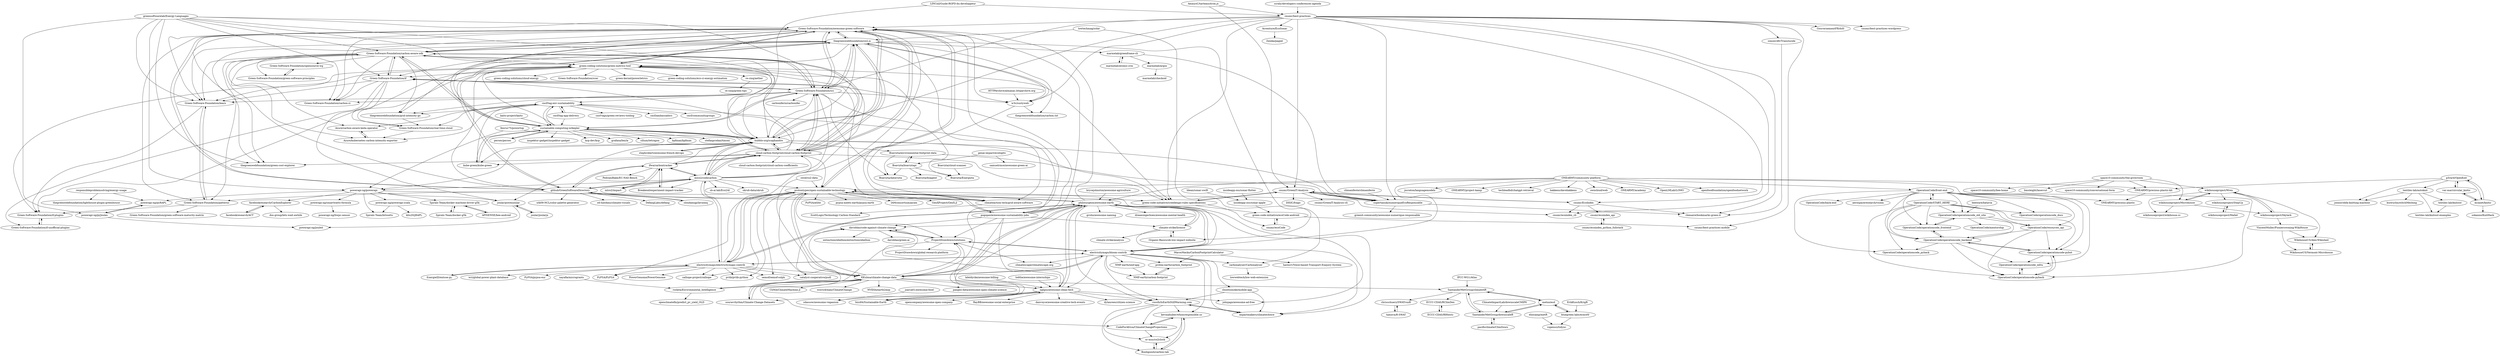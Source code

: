 digraph G {
"cnumr/GreenIT-Analysis" -> "cnumr/GreenIT-Analysis-cli"
"cnumr/GreenIT-Analysis" -> "cnumr/EcoIndex"
"cnumr/GreenIT-Analysis" -> "supertanuki/numeriqueEcoResponsable"
"cnumr/GreenIT-Analysis" -> "cnumr/ecoindex_cli"
"cnumr/GreenIT-Analysis" -> "green-code-initiative/creedengo-rules-specifications"
"cnumr/GreenIT-Analysis" -> "DISIC/frago" ["e"=1]
"lowtechmag/solar" -> "thegreenwebfoundation/co2.js" ["e"=1]
"lowtechmag/solar" -> "Organic-Basics/ob-low-impact-website" ["e"=1]
"greensoftwarelab/Energy-Languages" -> "Green-Software-Foundation/awesome-green-software"
"greensoftwarelab/Energy-Languages" -> "powerapi-ng/powerapi"
"greensoftwarelab/Energy-Languages" -> "hubblo-org/scaphandre"
"greensoftwarelab/Energy-Languages" -> "Green-Software-Foundation/carbon-aware-sdk"
"greensoftwarelab/Energy-Languages" -> "thegreenwebfoundation/green-cost-explorer"
"greensoftwarelab/Energy-Languages" -> "green-coding-solutions/green-metrics-tool"
"greensoftwarelab/Energy-Languages" -> "Green-Software-Foundation/carbon-ci"
"greensoftwarelab/Energy-Languages" -> "Green-Software-Foundation/learn"
"greensoftwarelab/Energy-Languages" -> "powerapi-ng/pyJoules"
"greensoftwarelab/Energy-Languages" -> "Green-Software-Foundation/sci"
"rockita/Environmental_Intelligence" -> "daviddao/code-against-climate-change"
"rockita/Environmental_Intelligence" -> "openclimatefix/predict_pv_yield_OLD"
"cncf/tag-app-delivery" -> "cncf/tag-env-sustainability" ["e"=1]
"cncf/tag-app-delivery" -> "sustainable-computing-io/kepler" ["e"=1]
"powerapi-ng/powerapi" -> "powerapi-ng/smartwatts-formula"
"powerapi-ng/powerapi" -> "powerapi-ng/powerapi-scala"
"powerapi-ng/powerapi" -> "joular/powerjoular"
"powerapi-ng/powerapi" -> "Spirals-Team/bitwatts"
"powerapi-ng/powerapi" -> "Spirals-Team/docker-machine-driver-g5k"
"powerapi-ng/powerapi" -> "facebookresearch/CarbonExplorer"
"powerapi-ng/powerapi" -> "powerapi-ng/pyRAPL"
"powerapi-ng/powerapi" -> "supertanuki/numeriqueEcoResponsable"
"ONEARMY/community-platform" -> "ONEARMY/precious-plastic-kit"
"ONEARMY/community-platform" -> "jncraton/languagemodels" ["e"=1]
"ONEARMY/community-platform" -> "ONEARMY/project-kamp"
"ONEARMY/community-platform" -> "protontypes/open-sustainable-technology"
"ONEARMY/community-platform" -> "philsturgeon/awesome-earth"
"ONEARMY/community-platform" -> "techleadhd/chatgpt-retrieval" ["e"=1]
"ONEARMY/community-platform" -> "hakkens/davehakkens"
"ONEARMY/community-platform" -> "ONEARMY/precious-plastic"
"ONEARMY/community-platform" -> "owncloud/web" ["e"=1]
"ONEARMY/community-platform" -> "ONEARMY/academy"
"ONEARMY/community-platform" -> "OpenLMLab/LOMO" ["e"=1]
"ONEARMY/community-platform" -> "openfoodfoundation/openfoodnetwork" ["e"=1]
"ONEARMY/community-platform" -> "electricitymaps/bloom-contrib"
"ONEARMY/community-platform" -> "OperationCode/front-end"
"jzarca01/awesome-food" -> "sdassow/awesome-veganism" ["e"=1]
"climanifeste/climanifeste" -> "supertanuki/numeriqueEcoResponsable" ["e"=1]
"shootismoke/mobile-app" -> "rosslh/IsEarthStillWarming.com" ["e"=1]
"shootismoke/mobile-app" -> "impactmakers/climatechoice" ["e"=1]
"OperationCode/operationcode_old_site" -> "OperationCode/mentorship"
"OperationCode/operationcode_old_site" -> "OperationCode/operationcode_frontend"
"OperationCode/operationcode_old_site" -> "OperationCode/operationcode_backend"
"OperationCode/operationcode_old_site" -> "OperationCode/resources_api"
"bluegreen-labs/ecmwfr" -> "metno/esd"
"bluegreen-labs/ecmwfr" -> "ropensci/tidync"
"electricitymaps/bloom-contrib" -> "electricitymaps/electricitymaps-contrib"
"electricitymaps/bloom-contrib" -> "philsturgeon/awesome-earth"
"electricitymaps/bloom-contrib" -> "ProjectDrawdown/solutions"
"electricitymaps/bloom-contrib" -> "rosslh/IsEarthStillWarming.com"
"electricitymaps/bloom-contrib" -> "NMF-earth/carbon-footprint"
"electricitymaps/bloom-contrib" -> "impactmakers/climatechoice"
"electricitymaps/bloom-contrib" -> "NMF-earth/nmf-app" ["e"=1]
"electricitymaps/bloom-contrib" -> "kevinahuber/whoisresponsible.us"
"electricitymaps/bloom-contrib" -> "nglgzz/awesome-clean-tech"
"electricitymaps/bloom-contrib" -> "climatescape/climatescape.org"
"electricitymaps/bloom-contrib" -> "KKulma/climate-change-data"
"electricitymaps/bloom-contrib" -> "shootismoke/mobile-app" ["e"=1]
"electricitymaps/bloom-contrib" -> "protea-earth/carbon_footprint"
"electricitymaps/bloom-contrib" -> "protontypes/open-sustainable-technology"
"electricitymaps/bloom-contrib" -> "carbonalyser/Carbonalyser"
"VincentMuller/Pionierswoning-WikiHouse" -> "WikihouseUS/Alex-Wikished"
"VincentMuller/Pionierswoning-WikiHouse" -> "WikihouseUS/Vermont-Microhouse"
"IPCC-WG1/Atlas" -> "SantanderMetGroup/climate4R" ["e"=1]
"kdeldycke/awesome-billing" -> "nglgzz/awesome-clean-tech" ["e"=1]
"SantanderMetGroup/downscaleR" -> "SantanderMetGroup/climate4R"
"SantanderMetGroup/downscaleR" -> "pacificclimate/ClimDown"
"SantanderMetGroup/downscaleR" -> "metno/esd"
"brycejohnston/awesome-agriculture" -> "philsturgeon/awesome-earth" ["e"=1]
"MarosMacko/CarbonFootprintCalculator" -> "haresrv/Voice-based-Transport-Enquiry-System"
"MarosMacko/CarbonFootprintCalculator" -> "protea-earth/carbon_footprint"
"daviddao/code-against-climate-change" -> "extinctionrebellion/extinctionrebellion"
"daviddao/code-against-climate-change" -> "daviddao/green-ai"
"daviddao/code-against-climate-change" -> "ProjectDrawdown/solutions"
"HTTPArchive/almanac.httparchive.org" -> "w3c/sustyweb" ["e"=1]
"chrisschuerz/SWATrunR" -> "tamnva/R-SWAT"
"nglgzz/awesome-clean-tech" -> "philsturgeon/awesome-earth"
"nglgzz/awesome-clean-tech" -> "RayBB/awesome-social-enterprise" ["e"=1]
"nglgzz/awesome-clean-tech" -> "bizz84/Sustainable-Earth"
"nglgzz/awesome-clean-tech" -> "johnjago/awesome-ad-free" ["e"=1]
"nglgzz/awesome-clean-tech" -> "ProjectDrawdown/solutions"
"nglgzz/awesome-clean-tech" -> "danvoyce/awesome-creative-tech-events" ["e"=1]
"nglgzz/awesome-clean-tech" -> "dylanrees/citizen-science" ["e"=1]
"nglgzz/awesome-clean-tech" -> "rosslh/IsEarthStillWarming.com"
"nglgzz/awesome-clean-tech" -> "daviddao/code-against-climate-change"
"nglgzz/awesome-clean-tech" -> "opencompany/awesome-open-company" ["e"=1]
"nglgzz/awesome-clean-tech" -> "souravrhythm/Climate-Change-Datasets"
"nglgzz/awesome-clean-tech" -> "sdassow/awesome-veganism"
"ClimateImpactLab/downscaleCMIP6" -> "SantanderMetGroup/downscaleR" ["e"=1]
"responsibleproblemsolving/energy-usage" -> "thegreenwebfoundation/lighthouse-plugin-greenhouse"
"responsibleproblemsolving/energy-usage" -> "powerapi-ng/pyRAPL"
"cnumr/EcoIndex" -> "cnumr/ecoindex_api"
"cnumr/EcoIndex" -> "cnumr/GreenIT-Analysis"
"cnumr/EcoIndex" -> "rlemaire/bookmarks-green-it"
"cnumr/EcoIndex" -> "cnumr/ecoindex_cli"
"climate-strike/license" -> "Organic-Basics/ob-low-impact-website"
"climate-strike/license" -> "philsturgeon/awesome-earth"
"climate-strike/license" -> "climate-strike/analysis"
"climate-strike/license" -> "impactmakers/climatechoice"
"OperationCode/front-end" -> "OperationCode/operationcode_backend"
"OperationCode/front-end" -> "OperationCode/START_HERE"
"OperationCode/front-end" -> "OperationCode/operationcode-pybot"
"OperationCode/front-end" -> "OperationCode/operationcode-pyback"
"OperationCode/front-end" -> "OperationCode/operationcode_infra"
"OperationCode/front-end" -> "OperationCode/operationcode_frontend"
"OperationCode/front-end" -> "OperationCode/back-end"
"OperationCode/front-end" -> "OperationCode/operationcode_docs"
"OperationCode/front-end" -> "OperationCode/resources_api"
"OperationCode/front-end" -> "OperationCode/operationcode_old_site"
"OperationCode/front-end" -> "aerospaceresearch/visma"
"OperationCode/front-end" -> "OperationCode/operationcode_pyback"
"ECCC-CDAS/RClimDex" -> "ECCC-CDAS/RHtests"
"carbonalyser/Carbonalyser" -> "lowwebtech/low-web-extension"
"bizz84/Sustainable-Earth" -> "nglgzz/awesome-clean-tech"
"textiles-lab/autoknit" -> "textiles-lab/knitout"
"textiles-lab/autoknit" -> "textiles-lab/knitout-examples"
"textiles-lab/autoknit" -> "jonnor/idda-knitting-machine"
"textiles-lab/autoknit" -> "kuiwuchn/stitchMeshing"
"SantanderMetGroup/climate4R" -> "SantanderMetGroup/downscaleR"
"SantanderMetGroup/climate4R" -> "metno/esd"
"SantanderMetGroup/climate4R" -> "chrisschuerz/SWATrunR"
"SantanderMetGroup/climate4R" -> "ECCC-CDAS/RClimDex"
"rosslh/IsEarthStillWarming.com" -> "xr-muc/co2clock"
"rosslh/IsEarthStillWarming.com" -> "Booligoosh/carbon-tab"
"rosslh/IsEarthStillWarming.com" -> "CodeForAfrica/ClimateChangeProjections"
"rosslh/IsEarthStillWarming.com" -> "kevinahuber/whoisresponsible.us"
"rosslh/IsEarthStillWarming.com" -> "impactmakers/climatechoice"
"g3rard/OpenKnit" -> "var-mar/circular_knitic"
"g3rard/OpenKnit" -> "mcanet/knitic"
"g3rard/OpenKnit" -> "textiles-lab/autoknit"
"g3rard/OpenKnit" -> "jonnor/idda-knitting-machine"
"g3rard/OpenKnit" -> "ONEARMY/precious-plastic-kit"
"OperationCode/resources_api" -> "OperationCode/operationcode-pybot"
"OperationCode/resources_api" -> "OperationCode/operationcode-pyback"
"OperationCode/resources_api" -> "OperationCode/operationcode_backend"
"OperationCode/operationcode-pybot" -> "OperationCode/operationcode-pyback"
"OperationCode/operationcode-pybot" -> "OperationCode/operationcode_infra"
"OperationCode/operationcode-pybot" -> "OperationCode/operationcode_backend"
"OperationCode/operationcode-pyback" -> "OperationCode/operationcode-pybot"
"OperationCode/operationcode-pyback" -> "OperationCode/operationcode_infra"
"powerapi-ng/smartwatts-formula" -> "powerapi-ng/hwpc-sensor"
"WikihouseUS/Alex-Wikished" -> "WikihouseUS/Vermont-Microhouse"
"impactmakers/climatechoice" -> "rosslh/IsEarthStillWarming.com"
"OperationCode/operationcode_infra" -> "OperationCode/operationcode-pyback"
"ECCC-CDAS/RHtests" -> "ECCC-CDAS/RClimDex"
"kevinahuber/whoisresponsible.us" -> "Booligoosh/carbon-tab"
"kevinahuber/whoisresponsible.us" -> "xr-muc/co2clock"
"kevinahuber/whoisresponsible.us" -> "CodeForAfrica/ClimateChangeProjections"
"LINCnil/Guide-RGPD-du-developpeur" -> "hubblo-org/scaphandre" ["e"=1]
"LINCnil/Guide-RGPD-du-developpeur" -> "cnumr/best-practices" ["e"=1]
"powerapi-ng/powerapi-scala" -> "Spirals-Team/bitwatts"
"powerapi-ng/powerapi-scala" -> "kliu20/jRAPL"
"powerapi-ng/pyRAPL" -> "powerapi-ng/pyJoules"
"mlco2/codecarbon" -> "lfwa/carbontracker"
"mlco2/codecarbon" -> "hubblo-org/scaphandre"
"mlco2/codecarbon" -> "cloud-carbon-footprint/cloud-carbon-footprint"
"mlco2/codecarbon" -> "green-coding-solutions/green-metrics-tool"
"mlco2/codecarbon" -> "Breakend/experiment-impact-tracker"
"mlco2/codecarbon" -> "Green-Software-Foundation/carbon-aware-sdk"
"mlco2/codecarbon" -> "mlco2/impact"
"mlco2/codecarbon" -> "Green-Software-Foundation/awesome-green-software"
"mlco2/codecarbon" -> "powerapi-ng/powerapi"
"mlco2/codecarbon" -> "protontypes/open-sustainable-technology"
"mlco2/codecarbon" -> "Green-Software-Foundation/sci"
"mlco2/codecarbon" -> "github/GreenSoftwareDirectory"
"mlco2/codecarbon" -> "sb-ai-lab/Eco2AI" ["e"=1]
"mlco2/codecarbon" -> "electricitymaps/electricitymaps-contrib"
"mlco2/codecarbon" -> "skrub-data/skrub" ["e"=1]
"protontypes/open-sustainable-technology" -> "philsturgeon/awesome-earth"
"protontypes/open-sustainable-technology" -> "PyPSA/PyPSA" ["e"=1]
"protontypes/open-sustainable-technology" -> "electricitymaps/electricitymaps-contrib"
"protontypes/open-sustainable-technology" -> "pogopaule/awesome-sustainability-jobs"
"protontypes/open-sustainable-technology" -> "Green-Software-Foundation/awesome-green-software"
"protontypes/open-sustainable-technology" -> "KKulma/climate-change-data"
"protontypes/open-sustainable-technology" -> "calliope-project/calliope" ["e"=1]
"protontypes/open-sustainable-technology" -> "pvlib/pvlib-python" ["e"=1]
"protontypes/open-sustainable-technology" -> "PyPSA/atlite" ["e"=1]
"protontypes/open-sustainable-technology" -> "pypsa-meets-earth/pypsa-earth" ["e"=1]
"protontypes/open-sustainable-technology" -> "oemof/oemof-solph" ["e"=1]
"protontypes/open-sustainable-technology" -> "IAMconsortium/pyam" ["e"=1]
"protontypes/open-sustainable-technology" -> "catalyst-cooperative/pudl" ["e"=1]
"protontypes/open-sustainable-technology" -> "GenXProject/GenX.jl" ["e"=1]
"protontypes/open-sustainable-technology" -> "ProjectDrawdown/solutions"
"Breakend/experiment-impact-tracker" -> "lfwa/carbontracker"
"ErikKusch/KrigR" -> "bluegreen-labs/ecmwfr"
"NMF-earth/nmf-app" -> "NMF-earth/carbon-footprint" ["e"=1]
"insideapp-oss/sonar-flutter" -> "insideapp-oss/sonar-apple" ["e"=1]
"WikihouseUS/Vermont-Microhouse" -> "WikihouseUS/Alex-Wikished"
"owid/co2-data" -> "KKulma/climate-change-data" ["e"=1]
"owid/co2-data" -> "protontypes/open-sustainable-technology" ["e"=1]
"philsturgeon/awesome-earth" -> "nglgzz/awesome-clean-tech"
"philsturgeon/awesome-earth" -> "protontypes/open-sustainable-technology"
"philsturgeon/awesome-earth" -> "electricitymaps/bloom-contrib"
"philsturgeon/awesome-earth" -> "KKulma/climate-change-data"
"philsturgeon/awesome-earth" -> "daviddao/code-against-climate-change"
"philsturgeon/awesome-earth" -> "climate-strike/license"
"philsturgeon/awesome-earth" -> "electricitymaps/electricitymaps-contrib"
"philsturgeon/awesome-earth" -> "gruhn/awesome-naming" ["e"=1]
"philsturgeon/awesome-earth" -> "rosslh/IsEarthStillWarming.com"
"philsturgeon/awesome-earth" -> "impactmakers/climatechoice"
"philsturgeon/awesome-earth" -> "Green-Software-Foundation/awesome-green-software"
"philsturgeon/awesome-earth" -> "dreamingechoes/awesome-mental-health" ["e"=1]
"philsturgeon/awesome-earth" -> "johnjago/awesome-ad-free" ["e"=1]
"philsturgeon/awesome-earth" -> "pogopaule/awesome-sustainability-jobs"
"philsturgeon/awesome-earth" -> "bizz84/Sustainable-Earth"
"KKulma/climate-change-data" -> "souravrhythm/Climate-Change-Datasets"
"KKulma/climate-change-data" -> "protontypes/open-sustainable-technology"
"KKulma/climate-change-data" -> "philsturgeon/awesome-earth"
"KKulma/climate-change-data" -> "daviddao/code-against-climate-change"
"KKulma/climate-change-data" -> "pangeo-data/awesome-open-climate-science" ["e"=1]
"KKulma/climate-change-data" -> "ProjectDrawdown/solutions"
"KKulma/climate-change-data" -> "rockita/Environmental_Intelligence"
"KKulma/climate-change-data" -> "CliMA/ClimateMachine.jl" ["e"=1]
"KKulma/climate-change-data" -> "worrydream/ClimateChange" ["e"=1]
"KKulma/climate-change-data" -> "nglgzz/awesome-clean-tech"
"KKulma/climate-change-data" -> "electricitymaps/bloom-contrib"
"KKulma/climate-change-data" -> "CodeForAfrica/ClimateChangeProjections"
"KKulma/climate-change-data" -> "Green-Software-Foundation/awesome-green-software"
"KKulma/climate-change-data" -> "NVIDIA/earth2mip" ["e"=1]
"KKulma/climate-change-data" -> "SantanderMetGroup/climate4R"
"var-mar/circular_knitic" -> "g3rard/OpenKnit"
"var-mar/circular_knitic" -> "mcanet/knitic"
"AmauriC/tarteaucitron.js" -> "cnumr/GreenIT-Analysis" ["e"=1]
"AmauriC/tarteaucitron.js" -> "cnumr/best-practices" ["e"=1]
"lodthe/awesome-internships" -> "nglgzz/awesome-clean-tech" ["e"=1]
"metno/esd" -> "SantanderMetGroup/downscaleR"
"metno/esd" -> "bluegreen-labs/ecmwfr"
"metno/esd" -> "SantanderMetGroup/climate4R"
"mlco2/impact" -> "lfwa/carbontracker"
"powerapi-ng/pyJoules" -> "powerapi-ng/jouleit"
"powerapi-ng/pyJoules" -> "powerapi-ng/pyRAPL"
"souravrhythm/Climate-Change-Datasets" -> "KKulma/climate-change-data"
"lfwa/carbontracker" -> "Breakend/experiment-impact-tracker"
"lfwa/carbontracker" -> "mlco2/codecarbon"
"lfwa/carbontracker" -> "mlco2/impact"
"lfwa/carbontracker" -> "cloud-carbon-footprint/cloud-carbon-footprint"
"lfwa/carbontracker" -> "github/GreenSoftwareDirectory"
"lfwa/carbontracker" -> "PedramBakh/EC-NAS-Bench"
"lfwa/carbontracker" -> "hubblo-org/scaphandre"
"Organic-Basics/ob-low-impact-website" -> "climate-strike/license"
"thegreenwebfoundation/co2.js" -> "w3c/sustyweb"
"thegreenwebfoundation/co2.js" -> "thegreenwebfoundation/carbon.txt"
"thegreenwebfoundation/co2.js" -> "Green-Software-Foundation/awesome-green-software"
"thegreenwebfoundation/co2.js" -> "Green-Software-Foundation/carbon-aware-sdk"
"thegreenwebfoundation/co2.js" -> "cloud-carbon-footprint/cloud-carbon-footprint"
"thegreenwebfoundation/co2.js" -> "Green-Software-Foundation/if"
"thegreenwebfoundation/co2.js" -> "Green-Software-Foundation/sci"
"thegreenwebfoundation/co2.js" -> "thegreenwebfoundation/grid-intensity-go"
"thegreenwebfoundation/co2.js" -> "Green-Software-Foundation/learn"
"thegreenwebfoundation/co2.js" -> "thegreenwebfoundation/green-cost-explorer"
"thegreenwebfoundation/co2.js" -> "climateaction-tech/grid-aware-software"
"thegreenwebfoundation/co2.js" -> "marmelab/greenframe-cli"
"thegreenwebfoundation/co2.js" -> "green-coding-solutions/green-metrics-tool"
"thegreenwebfoundation/co2.js" -> "carbonalyser/Carbonalyser"
"thegreenwebfoundation/co2.js" -> "github/GreenSoftwareDirectory"
"ProjectDrawdown/solutions" -> "ProjectDrawdown/global-research-platform"
"ProjectDrawdown/solutions" -> "daviddao/code-against-climate-change"
"ProjectDrawdown/solutions" -> "souravrhythm/Climate-Change-Datasets"
"ProjectDrawdown/solutions" -> "climatescape/climatescape.org"
"ProjectDrawdown/solutions" -> "electricitymaps/bloom-contrib"
"protea-earth/carbon_footprint" -> "NMF-earth/carbon-footprint"
"marmelab/argos" -> "marmelab/checkoid"
"xr-muc/co2clock" -> "Booligoosh/carbon-tab"
"NMF-earth/carbon-footprint" -> "protea-earth/carbon_footprint"
"Booligoosh/carbon-tab" -> "kevinahuber/whoisresponsible.us"
"Booligoosh/carbon-tab" -> "xr-muc/co2clock"
"kube-green/kube-green" -> "sustainable-computing-io/kepler" ["e"=1]
"kube-green/kube-green" -> "cncf/tag-env-sustainability" ["e"=1]
"perses/perses" -> "sustainable-computing-io/kepler" ["e"=1]
"hubblo-org/scaphandre" -> "sustainable-computing-io/kepler"
"hubblo-org/scaphandre" -> "cloud-carbon-footprint/cloud-carbon-footprint"
"hubblo-org/scaphandre" -> "mlco2/codecarbon"
"hubblo-org/scaphandre" -> "Green-Software-Foundation/awesome-green-software"
"hubblo-org/scaphandre" -> "powerapi-ng/powerapi"
"hubblo-org/scaphandre" -> "Boavizta/environmental-footprint-data"
"hubblo-org/scaphandre" -> "Green-Software-Foundation/sci"
"hubblo-org/scaphandre" -> "Green-Software-Foundation/carbon-aware-sdk"
"hubblo-org/scaphandre" -> "kube-green/kube-green" ["e"=1]
"hubblo-org/scaphandre" -> "thegreenwebfoundation/co2.js"
"hubblo-org/scaphandre" -> "green-coding-solutions/green-metrics-tool"
"hubblo-org/scaphandre" -> "joular/powerjoular"
"hubblo-org/scaphandre" -> "stephrobert/awesome-french-devops" ["e"=1]
"hubblo-org/scaphandre" -> "supertanuki/numeriqueEcoResponsable"
"hubblo-org/scaphandre" -> "green-code-initiative/creedengo-rules-specifications"
"fenrus75/powertop" -> "powerapi-ng/powerapi" ["e"=1]
"fenrus75/powertop" -> "hubblo-org/scaphandre" ["e"=1]
"cloud-carbon-footprint/cloud-carbon-footprint" -> "Green-Software-Foundation/awesome-green-software"
"cloud-carbon-footprint/cloud-carbon-footprint" -> "Green-Software-Foundation/carbon-aware-sdk"
"cloud-carbon-footprint/cloud-carbon-footprint" -> "hubblo-org/scaphandre"
"cloud-carbon-footprint/cloud-carbon-footprint" -> "Green-Software-Foundation/sci"
"cloud-carbon-footprint/cloud-carbon-footprint" -> "thegreenwebfoundation/co2.js"
"cloud-carbon-footprint/cloud-carbon-footprint" -> "sustainable-computing-io/kepler"
"cloud-carbon-footprint/cloud-carbon-footprint" -> "mlco2/codecarbon"
"cloud-carbon-footprint/cloud-carbon-footprint" -> "green-coding-solutions/green-metrics-tool"
"cloud-carbon-footprint/cloud-carbon-footprint" -> "kube-green/kube-green" ["e"=1]
"cloud-carbon-footprint/cloud-carbon-footprint" -> "cloud-carbon-footprint/cloud-carbon-coefficients"
"cloud-carbon-footprint/cloud-carbon-footprint" -> "thegreenwebfoundation/green-cost-explorer"
"cloud-carbon-footprint/cloud-carbon-footprint" -> "Green-Software-Foundation/if"
"cloud-carbon-footprint/cloud-carbon-footprint" -> "lfwa/carbontracker"
"cloud-carbon-footprint/cloud-carbon-footprint" -> "protontypes/open-sustainable-technology"
"cloud-carbon-footprint/cloud-carbon-footprint" -> "green-code-initiative/creedengo-rules-specifications"
"Green-Software-Foundation/awesome-green-software" -> "Green-Software-Foundation/carbon-aware-sdk"
"Green-Software-Foundation/awesome-green-software" -> "Green-Software-Foundation/sci"
"Green-Software-Foundation/awesome-green-software" -> "cloud-carbon-footprint/cloud-carbon-footprint"
"Green-Software-Foundation/awesome-green-software" -> "green-coding-solutions/green-metrics-tool"
"Green-Software-Foundation/awesome-green-software" -> "thegreenwebfoundation/co2.js"
"Green-Software-Foundation/awesome-green-software" -> "Green-Software-Foundation/if"
"Green-Software-Foundation/awesome-green-software" -> "hubblo-org/scaphandre"
"Green-Software-Foundation/awesome-green-software" -> "Green-Software-Foundation/learn"
"Green-Software-Foundation/awesome-green-software" -> "sustainable-computing-io/kepler"
"Green-Software-Foundation/awesome-green-software" -> "thegreenwebfoundation/green-cost-explorer"
"Green-Software-Foundation/awesome-green-software" -> "Green-Software-Foundation/patterns"
"Green-Software-Foundation/awesome-green-software" -> "protontypes/open-sustainable-technology"
"Green-Software-Foundation/awesome-green-software" -> "github/GreenSoftwareDirectory"
"Green-Software-Foundation/awesome-green-software" -> "Green-Software-Foundation/carbon-ci"
"Green-Software-Foundation/awesome-green-software" -> "w3c/sustyweb"
"tamnva/R-SWAT" -> "chrisschuerz/SWATrunR"
"Green-Software-Foundation/sci" -> "Green-Software-Foundation/carbon-aware-sdk"
"Green-Software-Foundation/sci" -> "Green-Software-Foundation/awesome-green-software"
"Green-Software-Foundation/sci" -> "Green-Software-Foundation/if"
"Green-Software-Foundation/sci" -> "Green-Software-Foundation/carbon-ci"
"Green-Software-Foundation/sci" -> "thegreenwebfoundation/grid-intensity-go"
"Green-Software-Foundation/sci" -> "cloud-carbon-footprint/cloud-carbon-footprint"
"Green-Software-Foundation/sci" -> "Boavizta/Energizta"
"Green-Software-Foundation/sci" -> "Green-Software-Foundation/learn"
"Green-Software-Foundation/sci" -> "carboniferio/carbonifer"
"Green-Software-Foundation/sci" -> "w3c/sustyweb"
"Green-Software-Foundation/sci" -> "thegreenwebfoundation/co2.js"
"Green-Software-Foundation/sci" -> "sustainable-computing-io/kepler"
"Green-Software-Foundation/sci" -> "cncf/tag-env-sustainability"
"Green-Software-Foundation/sci" -> "Boavizta/datavizta"
"pogopaule/awesome-sustainability-jobs" -> "protontypes/open-sustainable-technology"
"pogopaule/awesome-sustainability-jobs" -> "philsturgeon/awesome-earth"
"pogopaule/awesome-sustainability-jobs" -> "cncf/tag-env-sustainability"
"pogopaule/awesome-sustainability-jobs" -> "daviddao/code-against-climate-change"
"pogopaule/awesome-sustainability-jobs" -> "bizz84/Sustainable-Earth"
"pogopaule/awesome-sustainability-jobs" -> "ProjectDrawdown/solutions"
"pogopaule/awesome-sustainability-jobs" -> "Green-Software-Foundation/if"
"pogopaule/awesome-sustainability-jobs" -> "climate-strike/license"
"pogopaule/awesome-sustainability-jobs" -> "nglgzz/awesome-clean-tech"
"pogopaule/awesome-sustainability-jobs" -> "Green-Software-Foundation/awesome-green-software"
"cnumr/ecoCode" -> "green-code-initiative/ecoCode-android"
"cnumr/best-practices" -> "cnumr/GreenIT-Analysis"
"cnumr/best-practices" -> "cnumr/EcoIndex"
"cnumr/best-practices" -> "supertanuki/numeriqueEcoResponsable"
"cnumr/best-practices" -> "GouvernementFR/dsfr" ["e"=1]
"cnumr/best-practices" -> "cnumr/best-practices-mobile"
"cnumr/best-practices" -> "cnumr/ecoindex_cli"
"cnumr/best-practices" -> "green-code-initiative/creedengo-rules-specifications"
"cnumr/best-practices" -> "rlemaire/bookmarks-green-it"
"cnumr/best-practices" -> "simonvdfr/Translucide"
"cnumr/best-practices" -> "hubblo-org/scaphandre"
"cnumr/best-practices" -> "Green-Software-Foundation/awesome-green-software"
"cnumr/best-practices" -> "cnumr/best-practices-wordpress"
"cnumr/best-practices" -> "Accenture/EcoSonar"
"cnumr/best-practices" -> "w3c/sustyweb"
"cnumr/best-practices" -> "Green-Software-Foundation/sci"
"thegreenwebfoundation/grid-intensity-go" -> "Green-Software-Foundation/real-time-cloud"
"Green-Software-Foundation/opensource-wg" -> "Green-Software-Foundation/green-software-principles"
"joular/powerjoular" -> "joular/joularjx"
"joular/powerjoular" -> "powerapi-ng/jouleit"
"Boavizta/environmental-footprint-data" -> "Boavizta/boaviztapi"
"Boavizta/environmental-footprint-data" -> "Boavizta/datavizta"
"Boavizta/environmental-footprint-data" -> "supertanuki/numeriqueEcoResponsable"
"cnumr/ecoindex_api" -> "cnumr/ecoindex_python_fullstack"
"supertanuki/numeriqueEcoResponsable" -> "rlemaire/bookmarks-green-it"
"supertanuki/numeriqueEcoResponsable" -> "greenit-community/awesome-numerique-responsable"
"supertanuki/numeriqueEcoResponsable" -> "cnumr/GreenIT-Analysis"
"sustainable-computing-io/kepler" -> "hubblo-org/scaphandre"
"sustainable-computing-io/kepler" -> "kube-green/kube-green" ["e"=1]
"sustainable-computing-io/kepler" -> "cncf/tag-env-sustainability"
"sustainable-computing-io/kepler" -> "Green-Software-Foundation/awesome-green-software"
"sustainable-computing-io/kepler" -> "cloud-carbon-footprint/cloud-carbon-footprint"
"sustainable-computing-io/kepler" -> "inspektor-gadget/inspektor-gadget" ["e"=1]
"sustainable-computing-io/kepler" -> "kcp-dev/kcp" ["e"=1]
"sustainable-computing-io/kepler" -> "Green-Software-Foundation/carbon-aware-sdk"
"sustainable-computing-io/kepler" -> "grafana/beyla" ["e"=1]
"sustainable-computing-io/kepler" -> "Green-Software-Foundation/sci"
"sustainable-computing-io/kepler" -> "green-coding-solutions/green-metrics-tool"
"sustainable-computing-io/kepler" -> "cilium/tetragon" ["e"=1]
"sustainable-computing-io/kepler" -> "perses/perses" ["e"=1]
"sustainable-computing-io/kepler" -> "bpfman/bpfman" ["e"=1]
"sustainable-computing-io/kepler" -> "stefanprodan/timoni" ["e"=1]
"Idean/sonar-swift" -> "insideapp-oss/sonar-apple" ["e"=1]
"beeware/batavia" -> "OperationCode/operationcode_old_site" ["e"=1]
"cncf/tag-env-sustainability" -> "cncf-tags/green-reviews-tooling"
"cncf/tag-env-sustainability" -> "sustainable-computing-io/kepler"
"cncf/tag-env-sustainability" -> "Azure/kubernetes-carbon-intensity-exporter"
"cncf/tag-env-sustainability" -> "cncf/ambassadors" ["e"=1]
"cncf/tag-env-sustainability" -> "cncf/communitygroups" ["e"=1]
"cncf/tag-env-sustainability" -> "Green-Software-Foundation/real-time-cloud"
"cncf/tag-env-sustainability" -> "Azure/carbon-aware-keda-operator"
"cncf/tag-env-sustainability" -> "thegreenwebfoundation/grid-intensity-go"
"cncf/tag-env-sustainability" -> "cncf/tag-app-delivery" ["e"=1]
"joular/joularjx" -> "joular/powerjoular"
"green-coding-solutions/green-metrics-tool" -> "green-coding-solutions/eco-ci-energy-estimation"
"green-coding-solutions/green-metrics-tool" -> "Green-Software-Foundation/awesome-green-software"
"green-coding-solutions/green-metrics-tool" -> "re-cinq/aether"
"green-coding-solutions/green-metrics-tool" -> "Green-Software-Foundation/learn"
"green-coding-solutions/green-metrics-tool" -> "Green-Software-Foundation/real-time-cloud"
"green-coding-solutions/green-metrics-tool" -> "Green-Software-Foundation/if-plugins"
"green-coding-solutions/green-metrics-tool" -> "green-coding-solutions/cloud-energy"
"green-coding-solutions/green-metrics-tool" -> "Green-Software-Foundation/scer"
"green-coding-solutions/green-metrics-tool" -> "joular/powerjoular"
"green-coding-solutions/green-metrics-tool" -> "green-kernel/powerletrics"
"green-coding-solutions/green-metrics-tool" -> "Green-Software-Foundation/if"
"green-coding-solutions/green-metrics-tool" -> "climateaction-tech/grid-aware-software"
"green-coding-solutions/green-metrics-tool" -> "green-code-initiative/creedengo-rules-specifications"
"wikihouseproject/Skylark" -> "VincentMuller/Pionierswoning-WikiHouse"
"wikihouseproject/Skylark" -> "wikihouseproject/Wren"
"Green-Software-Foundation/carbon-aware-sdk" -> "Green-Software-Foundation/awesome-green-software"
"Green-Software-Foundation/carbon-aware-sdk" -> "Green-Software-Foundation/sci"
"Green-Software-Foundation/carbon-aware-sdk" -> "Green-Software-Foundation/if"
"Green-Software-Foundation/carbon-aware-sdk" -> "cloud-carbon-footprint/cloud-carbon-footprint"
"Green-Software-Foundation/carbon-aware-sdk" -> "thegreenwebfoundation/co2.js"
"Green-Software-Foundation/carbon-aware-sdk" -> "Green-Software-Foundation/learn"
"Green-Software-Foundation/carbon-aware-sdk" -> "Green-Software-Foundation/carbon-ci"
"Green-Software-Foundation/carbon-aware-sdk" -> "Green-Software-Foundation/opensource-wg"
"Green-Software-Foundation/carbon-aware-sdk" -> "sustainable-computing-io/kepler"
"Green-Software-Foundation/carbon-aware-sdk" -> "Azure/carbon-aware-keda-operator"
"Green-Software-Foundation/carbon-aware-sdk" -> "Green-Software-Foundation/green-software-principles"
"Green-Software-Foundation/carbon-aware-sdk" -> "thegreenwebfoundation/grid-intensity-go"
"Green-Software-Foundation/carbon-aware-sdk" -> "green-coding-solutions/green-metrics-tool"
"Green-Software-Foundation/carbon-aware-sdk" -> "Green-Software-Foundation/patterns"
"Green-Software-Foundation/carbon-aware-sdk" -> "Azure/kubernetes-carbon-intensity-exporter"
"Accenture/EcoSonar" -> "Zenika/pagiel"
"insideapp-oss/sonar-apple" -> "green-code-initiative/ecoCode-android"
"pacificclimate/ClimDown" -> "SantanderMetGroup/downscaleR"
"Boavizta/cloud-scanner" -> "Boavizta/Energizta"
"Green-Software-Foundation/green-software-principles" -> "Green-Software-Foundation/opensource-wg"
"Boavizta/boaviztapi" -> "Boavizta/datavizta"
"Boavizta/boaviztapi" -> "Boavizta/boagent"
"Boavizta/boaviztapi" -> "Boavizta/environmental-footprint-data"
"Boavizta/boaviztapi" -> "Boavizta/Energizta"
"facebookresearch/CarbonExplorer" -> "dos-group/lets-wait-awhile"
"facebookresearch/CarbonExplorer" -> "facebookresearch/ACT"
"facebookresearch/ACT" -> "facebookresearch/CarbonExplorer"
"marmelab/greenframe-cli" -> "marmelab/atomic-crm"
"marmelab/greenframe-cli" -> "supertanuki/numeriqueEcoResponsable"
"marmelab/greenframe-cli" -> "marmelab/argos"
"electricitymaps/electricitymaps-contrib" -> "protontypes/open-sustainable-technology"
"electricitymaps/electricitymaps-contrib" -> "electricitymaps/bloom-contrib"
"electricitymaps/electricitymaps-contrib" -> "PyPSA/PyPSA" ["e"=1]
"electricitymaps/electricitymaps-contrib" -> "EnergieID/entsoe-py" ["e"=1]
"electricitymaps/electricitymaps-contrib" -> "philsturgeon/awesome-earth"
"electricitymaps/electricitymaps-contrib" -> "catalyst-cooperative/pudl" ["e"=1]
"electricitymaps/electricitymaps-contrib" -> "calliope-project/calliope" ["e"=1]
"electricitymaps/electricitymaps-contrib" -> "pvlib/pvlib-python" ["e"=1]
"electricitymaps/electricitymaps-contrib" -> "cloud-carbon-footprint/cloud-carbon-footprint"
"electricitymaps/electricitymaps-contrib" -> "mlco2/codecarbon"
"electricitymaps/electricitymaps-contrib" -> "wri/global-power-plant-database" ["e"=1]
"electricitymaps/electricitymaps-contrib" -> "KKulma/climate-change-data"
"electricitymaps/electricitymaps-contrib" -> "PyPSA/pypsa-eur" ["e"=1]
"electricitymaps/electricitymaps-contrib" -> "PowerGenome/PowerGenome" ["e"=1]
"electricitymaps/electricitymaps-contrib" -> "oemof/oemof-solph" ["e"=1]
"stephrobert/awesome-french-devops" -> "hubblo-org/scaphandre" ["e"=1]
"ONEARMY/precious-plastic-kit" -> "ONEARMY/precious-plastic"
"green-code-initiative/creedengo-rules-specifications" -> "cnumr/ecoCode"
"green-code-initiative/creedengo-rules-specifications" -> "green-code-initiative/ecoCode-android"
"green-code-initiative/creedengo-rules-specifications" -> "cnumr/GreenIT-Analysis"
"Green-Software-Foundation/if" -> "Green-Software-Foundation/if-plugins"
"Green-Software-Foundation/if" -> "climateaction-tech/grid-aware-software"
"Green-Software-Foundation/if" -> "Green-Software-Foundation/if-unofficial-plugins"
"Green-Software-Foundation/if" -> "Green-Software-Foundation/carbon-aware-sdk"
"Green-Software-Foundation/if" -> "Green-Software-Foundation/sci"
"Green-Software-Foundation/if" -> "Green-Software-Foundation/learn"
"Green-Software-Foundation/if" -> "Green-Software-Foundation/carbon-ci"
"Green-Software-Foundation/if" -> "Green-Software-Foundation/real-time-cloud"
"w3c/sustyweb" -> "thegreenwebfoundation/co2.js"
"w3c/sustyweb" -> "thegreenwebfoundation/carbon.txt"
"w3c/sustyweb" -> "climateaction-tech/grid-aware-software"
"green-code-initiative/ecoCode-android" -> "cnumr/best-practices-mobile"
"green-code-initiative/ecoCode-android" -> "cnumr/ecoCode"
"Green-Software-Foundation/patterns" -> "Green-Software-Foundation/green-software-maturity-matrix"
"Green-Software-Foundation/patterns" -> "Green-Software-Foundation/learn"
"Green-Software-Foundation/patterns" -> "Green-Software-Foundation/if-plugins"
"Green-Software-Foundation/learn" -> "Green-Software-Foundation/if-plugins"
"Green-Software-Foundation/learn" -> "Green-Software-Foundation/patterns"
"APISENSE/bee-android" -> "Spirals-Team/docker-machine-driver-g5k"
"wikihouseproject/Microhouse" -> "wikihouseproject/Wren"
"wikihouseproject/Microhouse" -> "wikihouseproject/wikihouse.cc"
"wikihouseproject/Microhouse" -> "wikihouseproject/Skylark"
"simonvdfr/Translucide" -> "rlemaire/bookmarks-green-it"
"wikihouseproject/Wren" -> "wikihouseproject/Microhouse"
"wikihouseproject/Wren" -> "wikihouseproject/wikihouse.cc"
"wikihouseproject/Wren" -> "WikihouseUS/Alex-Wikished"
"wikihouseproject/Wren" -> "wikihouseproject/Skylark"
"wikihouseproject/Wren" -> "wikihouseproject/StepUp"
"kaito-project/kaito" -> "sustainable-computing-io/kepler" ["e"=1]
"Green-Software-Foundation/real-time-cloud" -> "Azure/kubernetes-carbon-intensity-exporter"
"mcanet/knitic" -> "var-mar/circular_knitic"
"mcanet/knitic" -> "g3rard/OpenKnit"
"mcanet/knitic" -> "sokanno/KnitHack"
"Azure/carbon-aware-keda-operator" -> "Azure/kubernetes-carbon-intensity-exporter"
"Spirals-Team/docker-machine-driver-g5k" -> "Spirals-Team/docker-g5k"
"Spirals-Team/docker-machine-driver-g5k" -> "APISENSE/bee-android"
"Azure/kubernetes-carbon-intensity-exporter" -> "Azure/carbon-aware-keda-operator"
"CodeForAfrica/ClimateChangeProjections" -> "kevinahuber/whoisresponsible.us"
"CodeForAfrica/ClimateChangeProjections" -> "xr-muc/co2clock"
"Green-Software-Foundation/if-plugins" -> "Green-Software-Foundation/if-unofficial-plugins"
"Green-Software-Foundation/if-unofficial-plugins" -> "Green-Software-Foundation/if-plugins"
"genai-impact/ecologits" -> "samuelrince/awesome-green-ai"
"genai-impact/ecologits" -> "Boavizta/boaviztapi"
"re-cinq/aether" -> "re-cinq/green-tips"
"cnumr/ecoindex_python_fullstack" -> "cnumr/ecoindex_api"
"Spirals-Team/docker-g5k" -> "Spirals-Team/docker-machine-driver-g5k"
"climateaction-tech/grid-aware-software" -> "ScottLogic/Technology-Carbon-Standard"
"wikihouseproject/StepUp" -> "wikihouseproject/Mallet"
"wikihouseproject/Mallet" -> "wikihouseproject/StepUp"
"OperationCode/START_HERE" -> "OperationCode/resources_api"
"OperationCode/START_HERE" -> "OperationCode/front-end"
"OperationCode/START_HERE" -> "OperationCode/operationcode_backend"
"OperationCode/START_HERE" -> "OperationCode/operationcode_frontend"
"OperationCode/START_HERE" -> "OperationCode/operationcode-pybot"
"OperationCode/START_HERE" -> "OperationCode/operationcode-pyback"
"OperationCode/START_HERE" -> "OperationCode/operationcode_docs"
"OperationCode/START_HERE" -> "OperationCode/operationcode_pyback"
"OperationCode/START_HERE" -> "OperationCode/operationcode_old_site"
"marmelab/atomic-crm" -> "marmelab/greenframe-cli"
"github/GreenSoftwareDirectory" -> "cloudamqp/lavinmq" ["e"=1]
"github/GreenSoftwareDirectory" -> "Green-Software-Foundation/awesome-green-software"
"github/GreenSoftwareDirectory" -> "thegreenwebfoundation/co2.js"
"github/GreenSoftwareDirectory" -> "lfwa/carbontracker"
"github/GreenSoftwareDirectory" -> "green-coding-solutions/green-metrics-tool"
"github/GreenSoftwareDirectory" -> "mlco2/codecarbon"
"github/GreenSoftwareDirectory" -> "Green-Software-Foundation/patterns"
"github/GreenSoftwareDirectory" -> "climateaction-tech/grid-aware-software"
"github/GreenSoftwareDirectory" -> "utk09-NCL/color-palette-generator"
"github/GreenSoftwareDirectory" -> "ed-hawkins/climate-visuals"
"github/GreenSoftwareDirectory" -> "green-code-initiative/creedengo-rules-specifications"
"github/GreenSoftwareDirectory" -> "DefangLabs/defang" ["e"=1]
"github/GreenSoftwareDirectory" -> "Green-Software-Foundation/carbon-aware-sdk"
"space10-community/the-growroom" -> "space10-community/bee-home"
"space10-community/the-growroom" -> "wikihouseproject/Microhouse"
"space10-community/the-growroom" -> "bmsleight/lasercut" ["e"=1]
"space10-community/the-growroom" -> "space10-community/conversational-form" ["e"=1]
"space10-community/the-growroom" -> "wikihouseproject/Wren"
"space10-community/the-growroom" -> "ONEARMY/precious-plastic-kit"
"OperationCode/operationcode_frontend" -> "OperationCode/operationcode_backend"
"OperationCode/operationcode_frontend" -> "OperationCode/operationcode_old_site"
"OperationCode/operationcode_backend" -> "OperationCode/operationcode-pyback"
"OperationCode/operationcode_backend" -> "OperationCode/operationcode-pybot"
"OperationCode/operationcode_backend" -> "OperationCode/operationcode_frontend"
"OperationCode/operationcode_backend" -> "OperationCode/operationcode_pyback"
"OperationCode/operationcode_backend" -> "OperationCode/operationcode_infra"
"nayafia/microgrants" -> "rockita/Environmental_Intelligence" ["e"=1]
"scraly/developers-conferences-agenda" -> "cnumr/best-practices" ["e"=1]
"eliocamp/metR" -> "ropensci/tidync"
"cloudamqp/lavinmq" -> "github/GreenSoftwareDirectory" ["e"=1]
"EnergieID/entsoe-py" -> "electricitymaps/electricitymaps-contrib" ["e"=1]
"textiles-lab/knitout" -> "textiles-lab/knitout-examples"
"cnumr/GreenIT-Analysis" ["l"="-11.83,16.966"]
"cnumr/GreenIT-Analysis-cli" ["l"="-11.876,16.953"]
"cnumr/EcoIndex" ["l"="-11.859,16.973"]
"supertanuki/numeriqueEcoResponsable" ["l"="-11.81,16.961"]
"cnumr/ecoindex_cli" ["l"="-11.847,16.962"]
"green-code-initiative/creedengo-rules-specifications" ["l"="-11.781,16.98"]
"DISIC/frago" ["l"="21.579,-30.244", "c"=36]
"lowtechmag/solar" ["l"="20.226,1.149", "c"=197]
"thegreenwebfoundation/co2.js" ["l"="-11.72,16.973"]
"Organic-Basics/ob-low-impact-website" ["l"="-11.465,16.852"]
"greensoftwarelab/Energy-Languages" ["l"="-11.73,17.033"]
"Green-Software-Foundation/awesome-green-software" ["l"="-11.686,16.972"]
"powerapi-ng/powerapi" ["l"="-11.788,17.039"]
"hubblo-org/scaphandre" ["l"="-11.741,16.969"]
"Green-Software-Foundation/carbon-aware-sdk" ["l"="-11.689,17.001"]
"thegreenwebfoundation/green-cost-explorer" ["l"="-11.731,17.006"]
"green-coding-solutions/green-metrics-tool" ["l"="-11.715,16.999"]
"Green-Software-Foundation/carbon-ci" ["l"="-11.69,17.018"]
"Green-Software-Foundation/learn" ["l"="-11.706,17.014"]
"powerapi-ng/pyJoules" ["l"="-11.758,17.094"]
"Green-Software-Foundation/sci" ["l"="-11.706,16.985"]
"rockita/Environmental_Intelligence" ["l"="-11.591,16.822"]
"daviddao/code-against-climate-change" ["l"="-11.564,16.858"]
"openclimatefix/predict_pv_yield_OLD" ["l"="-11.599,16.791"]
"cncf/tag-app-delivery" ["l"="7.653,-9.322", "c"=14]
"cncf/tag-env-sustainability" ["l"="-11.633,16.999"]
"sustainable-computing-io/kepler" ["l"="-11.663,16.98"]
"powerapi-ng/smartwatts-formula" ["l"="-11.832,17.056"]
"powerapi-ng/powerapi-scala" ["l"="-11.823,17.079"]
"joular/powerjoular" ["l"="-11.761,17.041"]
"Spirals-Team/bitwatts" ["l"="-11.808,17.062"]
"Spirals-Team/docker-machine-driver-g5k" ["l"="-11.805,17.088"]
"facebookresearch/CarbonExplorer" ["l"="-11.852,17.085"]
"powerapi-ng/pyRAPL" ["l"="-11.781,17.113"]
"ONEARMY/community-platform" ["l"="-11.449,16.977"]
"ONEARMY/precious-plastic-kit" ["l"="-11.323,16.963"]
"jncraton/languagemodels" ["l"="41.286,-4.02", "c"=146]
"ONEARMY/project-kamp" ["l"="-11.421,16.993"]
"protontypes/open-sustainable-technology" ["l"="-11.606,16.932"]
"philsturgeon/awesome-earth" ["l"="-11.557,16.917"]
"techleadhd/chatgpt-retrieval" ["l"="41.036,-3.799", "c"=146]
"hakkens/davehakkens" ["l"="-11.438,17.01"]
"ONEARMY/precious-plastic" ["l"="-11.379,16.97"]
"owncloud/web" ["l"="12.087,-11.993", "c"=705]
"ONEARMY/academy" ["l"="-11.419,16.973"]
"OpenLMLab/LOMO" ["l"="37.925,-1.483", "c"=1218]
"openfoodfoundation/openfoodnetwork" ["l"="43.018,25.919", "c"=1650]
"electricitymaps/bloom-contrib" ["l"="-11.537,16.928"]
"OperationCode/front-end" ["l"="-11.374,17.092"]
"jzarca01/awesome-food" ["l"="25.914,-26.256", "c"=32]
"sdassow/awesome-veganism" ["l"="-11.517,16.832"]
"climanifeste/climanifeste" ["l"="35.099,18.382", "c"=1084]
"shootismoke/mobile-app" ["l"="-50.962,-8.53", "c"=553]
"rosslh/IsEarthStillWarming.com" ["l"="-11.511,16.904"]
"impactmakers/climatechoice" ["l"="-11.51,16.919"]
"OperationCode/operationcode_old_site" ["l"="-11.354,17.151"]
"OperationCode/mentorship" ["l"="-11.347,17.176"]
"OperationCode/operationcode_frontend" ["l"="-11.343,17.133"]
"OperationCode/operationcode_backend" ["l"="-11.371,17.132"]
"OperationCode/resources_api" ["l"="-11.36,17.126"]
"bluegreen-labs/ecmwfr" ["l"="-11.571,16.653"]
"metno/esd" ["l"="-11.568,16.695"]
"ropensci/tidync" ["l"="-11.582,16.609"]
"electricitymaps/electricitymaps-contrib" ["l"="-11.586,16.962"]
"ProjectDrawdown/solutions" ["l"="-11.56,16.892"]
"NMF-earth/carbon-footprint" ["l"="-11.487,16.943"]
"NMF-earth/nmf-app" ["l"="-50.951,-8.547", "c"=553]
"kevinahuber/whoisresponsible.us" ["l"="-11.497,16.907"]
"nglgzz/awesome-clean-tech" ["l"="-11.544,16.877"]
"climatescape/climatescape.org" ["l"="-11.517,16.94"]
"KKulma/climate-change-data" ["l"="-11.582,16.886"]
"protea-earth/carbon_footprint" ["l"="-11.472,16.928"]
"carbonalyser/Carbonalyser" ["l"="-11.64,16.911"]
"VincentMuller/Pionierswoning-WikiHouse" ["l"="-11.141,16.844"]
"WikihouseUS/Alex-Wikished" ["l"="-11.147,16.863"]
"WikihouseUS/Vermont-Microhouse" ["l"="-11.129,16.858"]
"IPCC-WG1/Atlas" ["l"="40.833,25.377", "c"=420]
"SantanderMetGroup/climate4R" ["l"="-11.555,16.741"]
"kdeldycke/awesome-billing" ["l"="26.119,-26.346", "c"=32]
"SantanderMetGroup/downscaleR" ["l"="-11.554,16.711"]
"pacificclimate/ClimDown" ["l"="-11.544,16.688"]
"brycejohnston/awesome-agriculture" ["l"="42.92,25.864", "c"=1650]
"MarosMacko/CarbonFootprintCalculator" ["l"="-11.425,16.915"]
"haresrv/Voice-based-Transport-Enquiry-System" ["l"="-11.398,16.905"]
"extinctionrebellion/extinctionrebellion" ["l"="-11.558,16.829"]
"daviddao/green-ai" ["l"="-11.55,16.81"]
"HTTPArchive/almanac.httparchive.org" ["l"="-5.121,-28.606", "c"=4]
"w3c/sustyweb" ["l"="-11.752,16.992"]
"chrisschuerz/SWATrunR" ["l"="-11.518,16.706"]
"tamnva/R-SWAT" ["l"="-11.5,16.689"]
"RayBB/awesome-social-enterprise" ["l"="25.873,-26.289", "c"=32]
"bizz84/Sustainable-Earth" ["l"="-11.535,16.897"]
"johnjago/awesome-ad-free" ["l"="25.965,-26.223", "c"=32]
"danvoyce/awesome-creative-tech-events" ["l"="25.868,-26.271", "c"=32]
"dylanrees/citizen-science" ["l"="25.909,-26.213", "c"=32]
"opencompany/awesome-open-company" ["l"="26.065,-26.28", "c"=32]
"souravrhythm/Climate-Change-Datasets" ["l"="-11.584,16.859"]
"ClimateImpactLab/downscaleCMIP6" ["l"="40.787,25.383", "c"=420]
"responsibleproblemsolving/energy-usage" ["l"="-11.795,17.165"]
"thegreenwebfoundation/lighthouse-plugin-greenhouse" ["l"="-11.805,17.195"]
"cnumr/ecoindex_api" ["l"="-11.904,16.968"]
"rlemaire/bookmarks-green-it" ["l"="-11.837,16.981"]
"climate-strike/license" ["l"="-11.503,16.875"]
"climate-strike/analysis" ["l"="-11.489,16.85"]
"OperationCode/START_HERE" ["l"="-11.348,17.111"]
"OperationCode/operationcode-pybot" ["l"="-11.375,17.117"]
"OperationCode/operationcode-pyback" ["l"="-11.368,17.11"]
"OperationCode/operationcode_infra" ["l"="-11.389,17.11"]
"OperationCode/back-end" ["l"="-11.398,17.08"]
"OperationCode/operationcode_docs" ["l"="-11.343,17.09"]
"aerospaceresearch/visma" ["l"="-11.348,17.064"]
"OperationCode/operationcode_pyback" ["l"="-11.385,17.121"]
"ECCC-CDAS/RClimDex" ["l"="-11.523,16.736"]
"ECCC-CDAS/RHtests" ["l"="-11.501,16.731"]
"lowwebtech/low-web-extension" ["l"="-11.647,16.866"]
"textiles-lab/autoknit" ["l"="-11.192,17.039"]
"textiles-lab/knitout" ["l"="-11.161,17.046"]
"textiles-lab/knitout-examples" ["l"="-11.168,17.033"]
"jonnor/idda-knitting-machine" ["l"="-11.218,17.029"]
"kuiwuchn/stitchMeshing" ["l"="-11.177,17.071"]
"xr-muc/co2clock" ["l"="-11.487,16.893"]
"Booligoosh/carbon-tab" ["l"="-11.477,16.904"]
"CodeForAfrica/ClimateChangeProjections" ["l"="-11.516,16.89"]
"g3rard/OpenKnit" ["l"="-11.236,17.001"]
"var-mar/circular_knitic" ["l"="-11.218,16.981"]
"mcanet/knitic" ["l"="-11.207,16.999"]
"powerapi-ng/hwpc-sensor" ["l"="-11.857,17.062"]
"LINCnil/Guide-RGPD-du-developpeur" ["l"="35.047,18.426", "c"=1084]
"cnumr/best-practices" ["l"="-11.805,16.985"]
"kliu20/jRAPL" ["l"="-11.839,17.106"]
"mlco2/codecarbon" ["l"="-11.683,16.939"]
"lfwa/carbontracker" ["l"="-11.713,16.915"]
"cloud-carbon-footprint/cloud-carbon-footprint" ["l"="-11.698,16.957"]
"Breakend/experiment-impact-tracker" ["l"="-11.717,16.877"]
"mlco2/impact" ["l"="-11.693,16.888"]
"github/GreenSoftwareDirectory" ["l"="-11.724,16.946"]
"sb-ai-lab/Eco2AI" ["l"="-44.252,26.316", "c"=551]
"skrub-data/skrub" ["l"="45.212,26.327", "c"=68]
"PyPSA/PyPSA" ["l"="-11.173,17.582", "c"=440]
"pogopaule/awesome-sustainability-jobs" ["l"="-11.588,16.916"]
"calliope-project/calliope" ["l"="-11.229,17.609", "c"=440]
"pvlib/pvlib-python" ["l"="-11.27,17.534", "c"=440]
"PyPSA/atlite" ["l"="-11.234,17.624", "c"=440]
"pypsa-meets-earth/pypsa-earth" ["l"="-11.216,17.627", "c"=440]
"oemof/oemof-solph" ["l"="-11.217,17.643", "c"=440]
"IAMconsortium/pyam" ["l"="-11.302,17.648", "c"=440]
"catalyst-cooperative/pudl" ["l"="-11.224,17.586", "c"=440]
"GenXProject/GenX.jl" ["l"="-11.213,17.571", "c"=440]
"ErikKusch/KrigR" ["l"="-11.552,16.627"]
"insideapp-oss/sonar-flutter" ["l"="59.982,-22.511", "c"=17]
"insideapp-oss/sonar-apple" ["l"="-11.887,17.039"]
"owid/co2-data" ["l"="-11.345,17.696", "c"=440]
"gruhn/awesome-naming" ["l"="26.001,-26.205", "c"=32]
"dreamingechoes/awesome-mental-health" ["l"="26.167,-26.191", "c"=32]
"pangeo-data/awesome-open-climate-science" ["l"="40.792,25.47", "c"=420]
"CliMA/ClimateMachine.jl" ["l"="40.911,25.488", "c"=420]
"worrydream/ClimateChange" ["l"="-5.028,-41.922", "c"=333]
"NVIDIA/earth2mip" ["l"="41.692,25.958", "c"=537]
"AmauriC/tarteaucitron.js" ["l"="21.713,-29.986", "c"=36]
"lodthe/awesome-internships" ["l"="26.011,-26.269", "c"=32]
"powerapi-ng/jouleit" ["l"="-11.758,17.075"]
"PedramBakh/EC-NAS-Bench" ["l"="-11.732,16.892"]
"thegreenwebfoundation/carbon.txt" ["l"="-11.769,17.011"]
"Green-Software-Foundation/if" ["l"="-11.677,16.993"]
"thegreenwebfoundation/grid-intensity-go" ["l"="-11.667,17.007"]
"climateaction-tech/grid-aware-software" ["l"="-11.732,16.989"]
"marmelab/greenframe-cli" ["l"="-11.832,16.917"]
"ProjectDrawdown/global-research-platform" ["l"="-11.54,16.852"]
"marmelab/argos" ["l"="-11.861,16.878"]
"marmelab/checkoid" ["l"="-11.881,16.862"]
"kube-green/kube-green" ["l"="7.387,-9.135", "c"=14]
"perses/perses" ["l"="9.611,-10.398", "c"=484]
"Boavizta/environmental-footprint-data" ["l"="-11.792,16.926"]
"stephrobert/awesome-french-devops" ["l"="31.848,-22.849", "c"=358]
"fenrus75/powertop" ["l"="-14.191,-1.059", "c"=152]
"cloud-carbon-footprint/cloud-carbon-coefficients" ["l"="-11.679,16.913"]
"Green-Software-Foundation/patterns" ["l"="-11.7,17.027"]
"Boavizta/Energizta" ["l"="-11.765,16.915"]
"carboniferio/carbonifer" ["l"="-11.694,17.057"]
"Boavizta/datavizta" ["l"="-11.765,16.932"]
"cnumr/ecoCode" ["l"="-11.817,17.018"]
"green-code-initiative/ecoCode-android" ["l"="-11.84,17.022"]
"GouvernementFR/dsfr" ["l"="1.809,-31.062", "c"=735]
"cnumr/best-practices-mobile" ["l"="-11.84,17.007"]
"simonvdfr/Translucide" ["l"="-11.853,16.993"]
"cnumr/best-practices-wordpress" ["l"="-11.829,16.997"]
"Accenture/EcoSonar" ["l"="-11.874,16.999"]
"Green-Software-Foundation/real-time-cloud" ["l"="-11.659,17.019"]
"Green-Software-Foundation/opensource-wg" ["l"="-11.656,17.052"]
"Green-Software-Foundation/green-software-principles" ["l"="-11.671,17.053"]
"joular/joularjx" ["l"="-11.776,17.069"]
"Boavizta/boaviztapi" ["l"="-11.799,16.894"]
"cnumr/ecoindex_python_fullstack" ["l"="-11.925,16.966"]
"greenit-community/awesome-numerique-responsable" ["l"="-11.849,16.94"]
"inspektor-gadget/inspektor-gadget" ["l"="7.643,-9.106", "c"=14]
"kcp-dev/kcp" ["l"="7.721,-9.196", "c"=14]
"grafana/beyla" ["l"="9.81,-11.362", "c"=834]
"cilium/tetragon" ["l"="7.252,-6.312", "c"=335]
"bpfman/bpfman" ["l"="7.241,-6.17", "c"=335]
"stefanprodan/timoni" ["l"="7.582,-9.192", "c"=14]
"Idean/sonar-swift" ["l"="45.882,-26.328", "c"=2]
"beeware/batavia" ["l"="42.455,20.818", "c"=1073]
"cncf-tags/green-reviews-tooling" ["l"="-11.603,17.029"]
"Azure/kubernetes-carbon-intensity-exporter" ["l"="-11.643,17.022"]
"cncf/ambassadors" ["l"="30.562,-24.701", "c"=523]
"cncf/communitygroups" ["l"="30.54,-24.71", "c"=523]
"Azure/carbon-aware-keda-operator" ["l"="-11.636,17.035"]
"green-coding-solutions/eco-ci-energy-estimation" ["l"="-11.772,16.957"]
"re-cinq/aether" ["l"="-11.721,17.067"]
"Green-Software-Foundation/if-plugins" ["l"="-11.683,17.029"]
"green-coding-solutions/cloud-energy" ["l"="-11.713,17.048"]
"Green-Software-Foundation/scer" ["l"="-11.662,16.959"]
"green-kernel/powerletrics" ["l"="-11.752,17.024"]
"wikihouseproject/Skylark" ["l"="-11.17,16.851"]
"wikihouseproject/Wren" ["l"="-11.182,16.874"]
"Zenika/pagiel" ["l"="-11.907,17.004"]
"Boavizta/cloud-scanner" ["l"="-11.783,16.878"]
"Boavizta/boagent" ["l"="-11.815,16.871"]
"dos-group/lets-wait-awhile" ["l"="-11.87,17.111"]
"facebookresearch/ACT" ["l"="-11.876,17.094"]
"marmelab/atomic-crm" ["l"="-11.873,16.902"]
"EnergieID/entsoe-py" ["l"="-11.151,17.64", "c"=440]
"wri/global-power-plant-database" ["l"="-11.253,17.635", "c"=440]
"PyPSA/pypsa-eur" ["l"="-11.192,17.605", "c"=440]
"PowerGenome/PowerGenome" ["l"="-11.236,17.581", "c"=440]
"Green-Software-Foundation/if-unofficial-plugins" ["l"="-11.667,17.031"]
"Green-Software-Foundation/green-software-maturity-matrix" ["l"="-11.687,17.077"]
"APISENSE/bee-android" ["l"="-11.806,17.109"]
"wikihouseproject/Microhouse" ["l"="-11.207,16.869"]
"wikihouseproject/wikihouse.cc" ["l"="-11.197,16.845"]
"wikihouseproject/StepUp" ["l"="-11.157,16.889"]
"kaito-project/kaito" ["l"="-46.184,6.962", "c"=144]
"sokanno/KnitHack" ["l"="-11.18,16.995"]
"Spirals-Team/docker-g5k" ["l"="-11.817,17.104"]
"genai-impact/ecologits" ["l"="-11.833,16.841"]
"samuelrince/awesome-green-ai" ["l"="-11.854,16.812"]
"re-cinq/green-tips" ["l"="-11.718,17.095"]
"ScottLogic/Technology-Carbon-Standard" ["l"="-11.771,16.997"]
"wikihouseproject/Mallet" ["l"="-11.141,16.896"]
"cloudamqp/lavinmq" ["l"="-24.218,-22.391", "c"=620]
"utk09-NCL/color-palette-generator" ["l"="-11.744,16.917"]
"ed-hawkins/climate-visuals" ["l"="-11.755,16.883"]
"DefangLabs/defang" ["l"="15.289,-9.903", "c"=198]
"space10-community/the-growroom" ["l"="-11.241,16.904"]
"space10-community/bee-home" ["l"="-11.218,16.917"]
"bmsleight/lasercut" ["l"="61.782,-0.02", "c"=606]
"space10-community/conversational-form" ["l"="22.919,-27.246", "c"=28]
"nayafia/microgrants" ["l"="25.645,-26.438", "c"=32]
"scraly/developers-conferences-agenda" ["l"="30.536,-24.836", "c"=523]
"eliocamp/metR" ["l"="-11.586,16.577"]
}